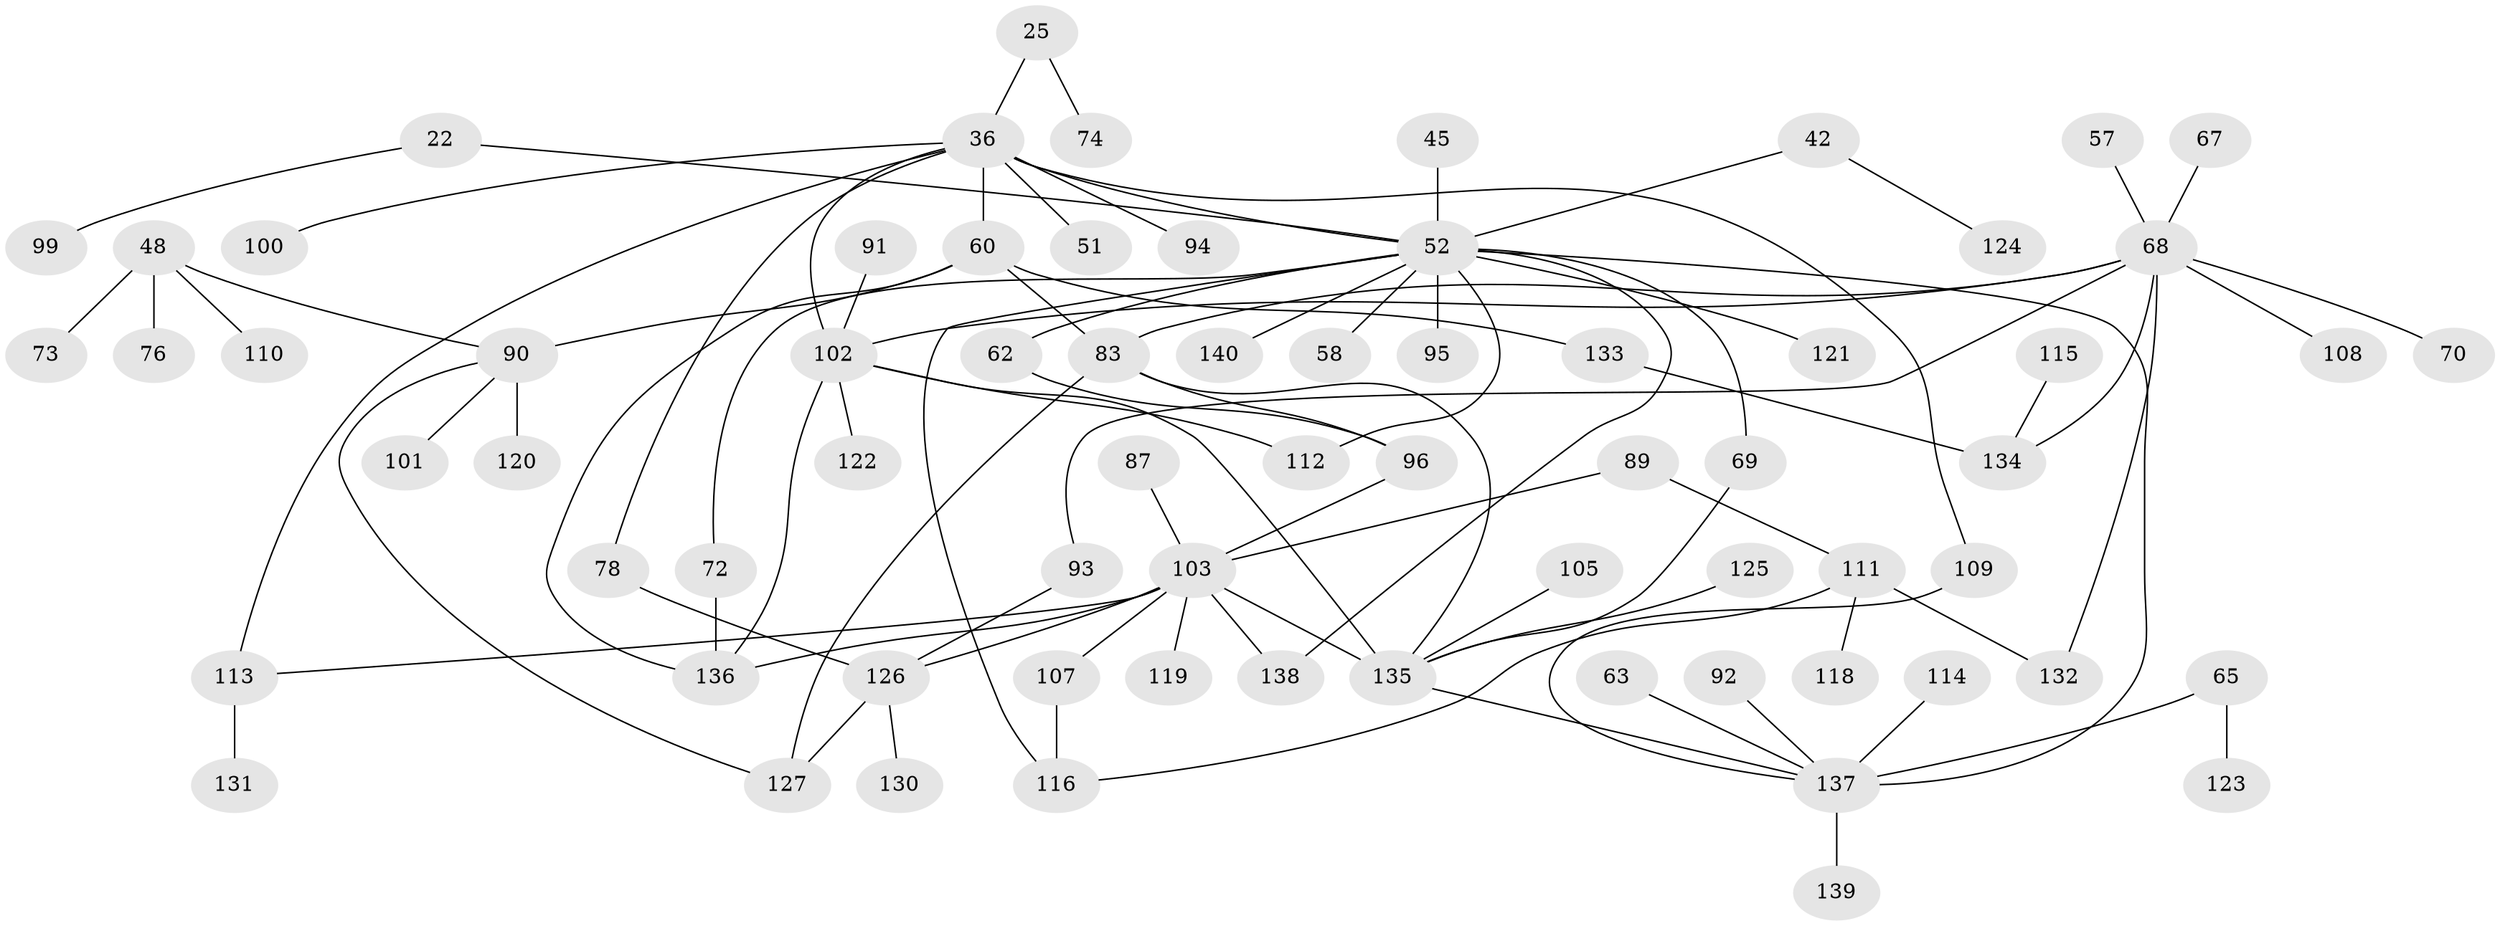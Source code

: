 // original degree distribution, {4: 0.10714285714285714, 8: 0.007142857142857143, 2: 0.2785714285714286, 5: 0.07142857142857142, 3: 0.17857142857142858, 6: 0.02142857142857143, 7: 0.007142857142857143, 1: 0.32857142857142857}
// Generated by graph-tools (version 1.1) at 2025/42/03/09/25 04:42:13]
// undirected, 70 vertices, 90 edges
graph export_dot {
graph [start="1"]
  node [color=gray90,style=filled];
  22;
  25 [super="+11"];
  36 [super="+10+5"];
  42;
  45;
  48;
  51;
  52 [super="+20+43+39"];
  57;
  58;
  60 [super="+4+16"];
  62;
  63;
  65;
  67;
  68 [super="+33+55+30"];
  69 [super="+50"];
  70;
  72;
  73;
  74;
  76;
  78;
  83 [super="+12+32"];
  87;
  89;
  90 [super="+18+29+7"];
  91;
  92;
  93;
  94;
  95;
  96;
  99;
  100;
  101;
  102 [super="+80+82+88"];
  103 [super="+47+40+59+77+79"];
  105;
  107 [super="+85"];
  108;
  109;
  110;
  111;
  112;
  113;
  114;
  115;
  116 [super="+23"];
  118;
  119;
  120 [super="+86"];
  121;
  122;
  123;
  124;
  125;
  126 [super="+106"];
  127 [super="+104+46"];
  130;
  131;
  132 [super="+37"];
  133 [super="+81"];
  134 [super="+84"];
  135 [super="+13+97+129"];
  136 [super="+71+41+28+56"];
  137 [super="+66+98+117+49+128"];
  138;
  139;
  140;
  22 -- 99;
  22 -- 52;
  25 -- 74;
  25 -- 36;
  36 -- 51;
  36 -- 94;
  36 -- 109;
  36 -- 52 [weight=2];
  36 -- 100;
  36 -- 78;
  36 -- 113;
  36 -- 60 [weight=2];
  36 -- 102;
  42 -- 124;
  42 -- 52;
  45 -- 52;
  48 -- 73;
  48 -- 76;
  48 -- 110;
  48 -- 90;
  52 -- 138;
  52 -- 116;
  52 -- 72;
  52 -- 137 [weight=3];
  52 -- 140;
  52 -- 62;
  52 -- 112;
  52 -- 121;
  52 -- 58;
  52 -- 95;
  52 -- 69;
  57 -- 68;
  60 -- 83 [weight=2];
  60 -- 90 [weight=2];
  60 -- 133;
  60 -- 136;
  62 -- 96;
  63 -- 137;
  65 -- 123;
  65 -- 137;
  67 -- 68;
  68 -- 70;
  68 -- 83 [weight=2];
  68 -- 132;
  68 -- 93;
  68 -- 108;
  68 -- 102;
  68 -- 134;
  69 -- 135;
  72 -- 136;
  78 -- 126;
  83 -- 96 [weight=2];
  83 -- 135;
  83 -- 127;
  87 -- 103;
  89 -- 111;
  89 -- 103;
  90 -- 101;
  90 -- 120 [weight=2];
  90 -- 127;
  91 -- 102;
  92 -- 137;
  93 -- 126;
  96 -- 103;
  102 -- 136;
  102 -- 112;
  102 -- 122 [weight=2];
  102 -- 135;
  103 -- 113;
  103 -- 135;
  103 -- 136;
  103 -- 138;
  103 -- 119;
  103 -- 126;
  103 -- 107;
  105 -- 135;
  107 -- 116;
  109 -- 137;
  111 -- 118;
  111 -- 116;
  111 -- 132;
  113 -- 131;
  114 -- 137;
  115 -- 134;
  125 -- 135;
  126 -- 130;
  126 -- 127;
  133 -- 134;
  135 -- 137 [weight=2];
  137 -- 139;
}
